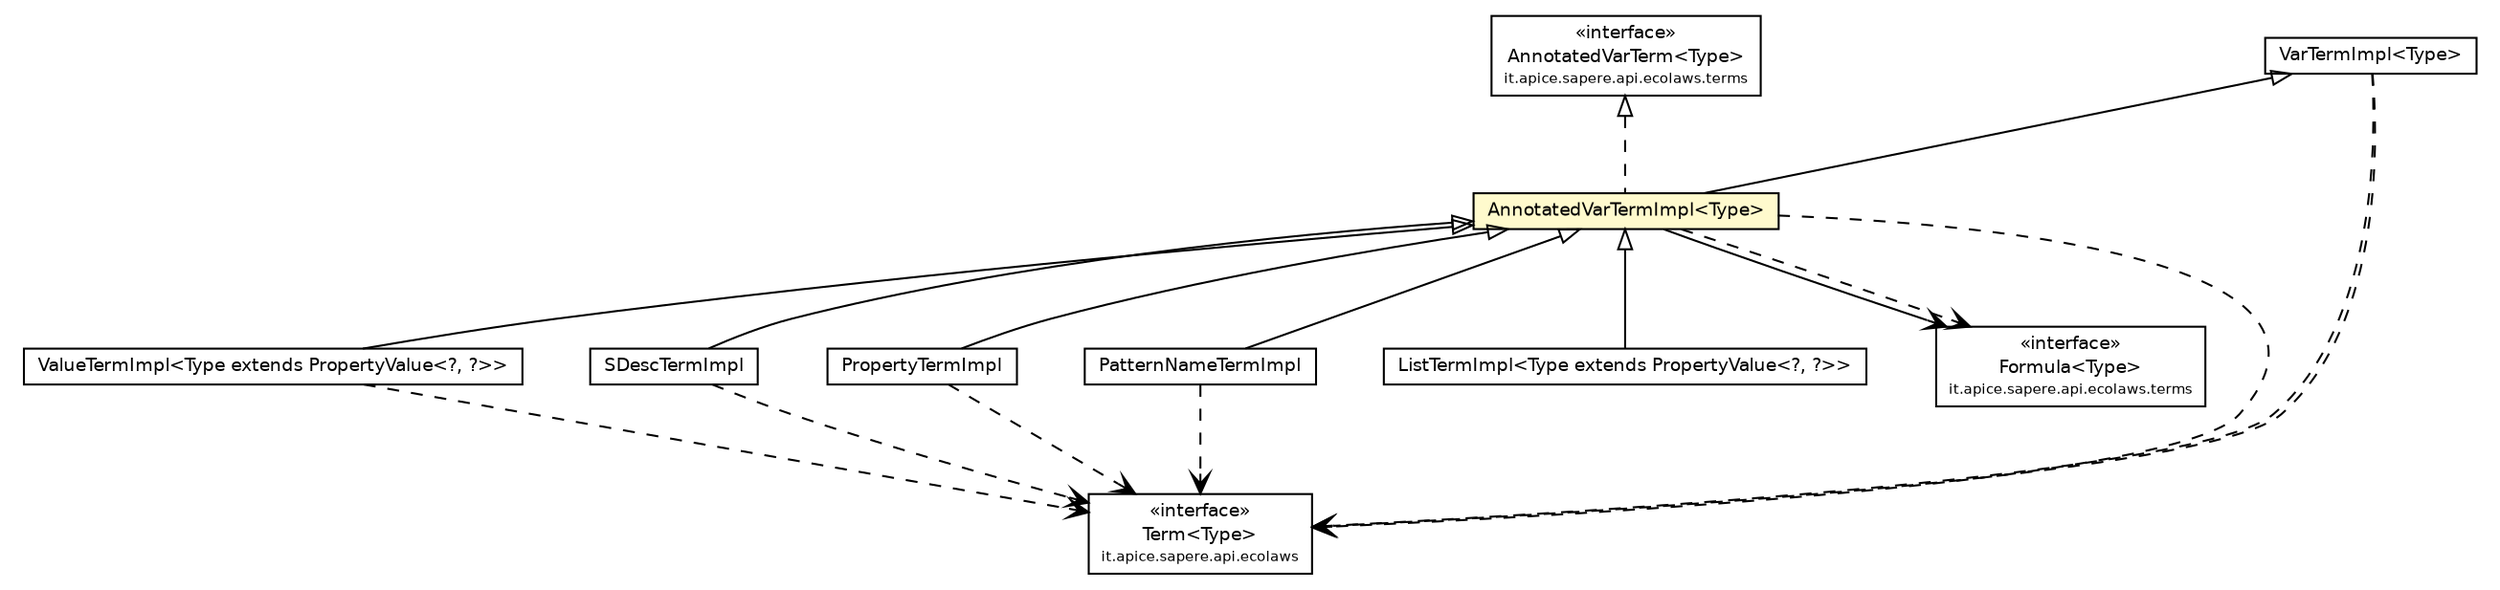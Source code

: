 #!/usr/local/bin/dot
#
# Class diagram 
# Generated by UmlGraph version 4.4 (http://www.spinellis.gr/sw/umlgraph)
#

digraph G {
	edge [fontname="Helvetica",fontsize=10,labelfontname="Helvetica",labelfontsize=10];
	node [fontname="Helvetica",fontsize=10,shape=plaintext];
	// it.apice.sapere.api.ecolaws.terms.impl.VarTermImpl<Type>
	c2914 [label=<<table border="0" cellborder="1" cellspacing="0" cellpadding="2" port="p" href="./VarTermImpl.html">
		<tr><td><table border="0" cellspacing="0" cellpadding="1">
			<tr><td> VarTermImpl&lt;Type&gt; </td></tr>
		</table></td></tr>
		</table>>, fontname="Helvetica", fontcolor="black", fontsize=9.0];
	// it.apice.sapere.api.ecolaws.terms.impl.ValueTermImpl<Type extends it.apice.sapere.api.lsas.values.PropertyValue<?, ?>>
	c2915 [label=<<table border="0" cellborder="1" cellspacing="0" cellpadding="2" port="p" href="./ValueTermImpl.html">
		<tr><td><table border="0" cellspacing="0" cellpadding="1">
			<tr><td> ValueTermImpl&lt;Type extends PropertyValue&lt;?, ?&gt;&gt; </td></tr>
		</table></td></tr>
		</table>>, fontname="Helvetica", fontcolor="black", fontsize=9.0];
	// it.apice.sapere.api.ecolaws.terms.impl.SDescTermImpl
	c2917 [label=<<table border="0" cellborder="1" cellspacing="0" cellpadding="2" port="p" href="./SDescTermImpl.html">
		<tr><td><table border="0" cellspacing="0" cellpadding="1">
			<tr><td> SDescTermImpl </td></tr>
		</table></td></tr>
		</table>>, fontname="Helvetica", fontcolor="black", fontsize=9.0];
	// it.apice.sapere.api.ecolaws.terms.impl.PropertyTermImpl
	c2918 [label=<<table border="0" cellborder="1" cellspacing="0" cellpadding="2" port="p" href="./PropertyTermImpl.html">
		<tr><td><table border="0" cellspacing="0" cellpadding="1">
			<tr><td> PropertyTermImpl </td></tr>
		</table></td></tr>
		</table>>, fontname="Helvetica", fontcolor="black", fontsize=9.0];
	// it.apice.sapere.api.ecolaws.terms.impl.PatternNameTermImpl
	c2919 [label=<<table border="0" cellborder="1" cellspacing="0" cellpadding="2" port="p" href="./PatternNameTermImpl.html">
		<tr><td><table border="0" cellspacing="0" cellpadding="1">
			<tr><td> PatternNameTermImpl </td></tr>
		</table></td></tr>
		</table>>, fontname="Helvetica", fontcolor="black", fontsize=9.0];
	// it.apice.sapere.api.ecolaws.terms.impl.ListTermImpl<Type extends it.apice.sapere.api.lsas.values.PropertyValue<?, ?>>
	c2920 [label=<<table border="0" cellborder="1" cellspacing="0" cellpadding="2" port="p" href="./ListTermImpl.html">
		<tr><td><table border="0" cellspacing="0" cellpadding="1">
			<tr><td> ListTermImpl&lt;Type extends PropertyValue&lt;?, ?&gt;&gt; </td></tr>
		</table></td></tr>
		</table>>, fontname="Helvetica", fontcolor="black", fontsize=9.0];
	// it.apice.sapere.api.ecolaws.terms.impl.AnnotatedVarTermImpl<Type>
	c2921 [label=<<table border="0" cellborder="1" cellspacing="0" cellpadding="2" port="p" bgcolor="lemonChiffon" href="./AnnotatedVarTermImpl.html">
		<tr><td><table border="0" cellspacing="0" cellpadding="1">
			<tr><td> AnnotatedVarTermImpl&lt;Type&gt; </td></tr>
		</table></td></tr>
		</table>>, fontname="Helvetica", fontcolor="black", fontsize=9.0];
	//it.apice.sapere.api.ecolaws.terms.impl.ValueTermImpl<Type extends it.apice.sapere.api.lsas.values.PropertyValue<?, ?>> extends it.apice.sapere.api.ecolaws.terms.impl.AnnotatedVarTermImpl<Type>
	c2921:p -> c2915:p [dir=back,arrowtail=empty];
	//it.apice.sapere.api.ecolaws.terms.impl.SDescTermImpl extends it.apice.sapere.api.ecolaws.terms.impl.AnnotatedVarTermImpl<it.apice.sapere.api.lsas.SemanticDescription>
	c2921:p -> c2917:p [dir=back,arrowtail=empty];
	//it.apice.sapere.api.ecolaws.terms.impl.PropertyTermImpl extends it.apice.sapere.api.ecolaws.terms.impl.AnnotatedVarTermImpl<it.apice.sapere.api.lsas.PropertyName>
	c2921:p -> c2918:p [dir=back,arrowtail=empty];
	//it.apice.sapere.api.ecolaws.terms.impl.PatternNameTermImpl extends it.apice.sapere.api.ecolaws.terms.impl.AnnotatedVarTermImpl<it.apice.sapere.api.lsas.values.LSAidValue>
	c2921:p -> c2919:p [dir=back,arrowtail=empty];
	//it.apice.sapere.api.ecolaws.terms.impl.ListTermImpl<Type extends it.apice.sapere.api.lsas.values.PropertyValue<?, ?>> extends it.apice.sapere.api.ecolaws.terms.impl.AnnotatedVarTermImpl<java.util.List<it.apice.sapere.api.ecolaws.Term<Type>>>
	c2921:p -> c2920:p [dir=back,arrowtail=empty];
	//it.apice.sapere.api.ecolaws.terms.impl.AnnotatedVarTermImpl<Type> extends it.apice.sapere.api.ecolaws.terms.impl.VarTermImpl<Type>
	c2914:p -> c2921:p [dir=back,arrowtail=empty];
	//it.apice.sapere.api.ecolaws.terms.impl.AnnotatedVarTermImpl<Type> implements it.apice.sapere.api.ecolaws.terms.AnnotatedVarTerm<Type>
	c2950:p -> c2921:p [dir=back,arrowtail=empty,style=dashed];
	// it.apice.sapere.api.ecolaws.terms.impl.AnnotatedVarTermImpl<Type> NAVASSOC it.apice.sapere.api.ecolaws.terms.Formula<Type>
	c2921:p -> c2951:p [taillabel="", label="", headlabel="", fontname="Helvetica", fontcolor="black", fontsize=10.0, color="black", arrowhead=open];
	// it.apice.sapere.api.ecolaws.terms.impl.VarTermImpl<Type> DEPEND it.apice.sapere.api.ecolaws.Term<Type>
	c2914:p -> c2952:p [taillabel="", label="", headlabel="", fontname="Helvetica", fontcolor="black", fontsize=10.0, color="black", arrowhead=open, style=dashed];
	// it.apice.sapere.api.ecolaws.terms.impl.VarTermImpl<Type> DEPEND it.apice.sapere.api.ecolaws.Term<Type>
	c2914:p -> c2952:p [taillabel="", label="", headlabel="", fontname="Helvetica", fontcolor="black", fontsize=10.0, color="black", arrowhead=open, style=dashed];
	// it.apice.sapere.api.ecolaws.terms.impl.ValueTermImpl<Type extends it.apice.sapere.api.lsas.values.PropertyValue<?, ?>> DEPEND it.apice.sapere.api.ecolaws.Term<Type>
	c2915:p -> c2952:p [taillabel="", label="", headlabel="", fontname="Helvetica", fontcolor="black", fontsize=10.0, color="black", arrowhead=open, style=dashed];
	// it.apice.sapere.api.ecolaws.terms.impl.SDescTermImpl DEPEND it.apice.sapere.api.ecolaws.Term<Type>
	c2917:p -> c2952:p [taillabel="", label="", headlabel="", fontname="Helvetica", fontcolor="black", fontsize=10.0, color="black", arrowhead=open, style=dashed];
	// it.apice.sapere.api.ecolaws.terms.impl.PropertyTermImpl DEPEND it.apice.sapere.api.ecolaws.Term<Type>
	c2918:p -> c2952:p [taillabel="", label="", headlabel="", fontname="Helvetica", fontcolor="black", fontsize=10.0, color="black", arrowhead=open, style=dashed];
	// it.apice.sapere.api.ecolaws.terms.impl.PatternNameTermImpl DEPEND it.apice.sapere.api.ecolaws.Term<Type>
	c2919:p -> c2952:p [taillabel="", label="", headlabel="", fontname="Helvetica", fontcolor="black", fontsize=10.0, color="black", arrowhead=open, style=dashed];
	// it.apice.sapere.api.ecolaws.terms.impl.AnnotatedVarTermImpl<Type> DEPEND it.apice.sapere.api.ecolaws.terms.Formula<Type>
	c2921:p -> c2951:p [taillabel="", label="", headlabel="", fontname="Helvetica", fontcolor="black", fontsize=10.0, color="black", arrowhead=open, style=dashed];
	// it.apice.sapere.api.ecolaws.terms.impl.AnnotatedVarTermImpl<Type> DEPEND it.apice.sapere.api.ecolaws.Term<Type>
	c2921:p -> c2952:p [taillabel="", label="", headlabel="", fontname="Helvetica", fontcolor="black", fontsize=10.0, color="black", arrowhead=open, style=dashed];
	// it.apice.sapere.api.ecolaws.terms.AnnotatedVarTerm<Type>
	c2950 [label=<<table border="0" cellborder="1" cellspacing="0" cellpadding="2" port="p" href="http://java.sun.com/j2se/1.4.2/docs/api/it/apice/sapere/api/ecolaws/terms/AnnotatedVarTerm.html">
		<tr><td><table border="0" cellspacing="0" cellpadding="1">
			<tr><td> &laquo;interface&raquo; </td></tr>
			<tr><td> AnnotatedVarTerm&lt;Type&gt; </td></tr>
			<tr><td><font point-size="7.0"> it.apice.sapere.api.ecolaws.terms </font></td></tr>
		</table></td></tr>
		</table>>, fontname="Helvetica", fontcolor="black", fontsize=9.0];
	// it.apice.sapere.api.ecolaws.Term<Type>
	c2952 [label=<<table border="0" cellborder="1" cellspacing="0" cellpadding="2" port="p" href="http://java.sun.com/j2se/1.4.2/docs/api/it/apice/sapere/api/ecolaws/Term.html">
		<tr><td><table border="0" cellspacing="0" cellpadding="1">
			<tr><td> &laquo;interface&raquo; </td></tr>
			<tr><td> Term&lt;Type&gt; </td></tr>
			<tr><td><font point-size="7.0"> it.apice.sapere.api.ecolaws </font></td></tr>
		</table></td></tr>
		</table>>, fontname="Helvetica", fontcolor="black", fontsize=9.0];
	// it.apice.sapere.api.ecolaws.terms.Formula<Type>
	c2951 [label=<<table border="0" cellborder="1" cellspacing="0" cellpadding="2" port="p" href="http://java.sun.com/j2se/1.4.2/docs/api/it/apice/sapere/api/ecolaws/terms/Formula.html">
		<tr><td><table border="0" cellspacing="0" cellpadding="1">
			<tr><td> &laquo;interface&raquo; </td></tr>
			<tr><td> Formula&lt;Type&gt; </td></tr>
			<tr><td><font point-size="7.0"> it.apice.sapere.api.ecolaws.terms </font></td></tr>
		</table></td></tr>
		</table>>, fontname="Helvetica", fontcolor="black", fontsize=9.0];
}

